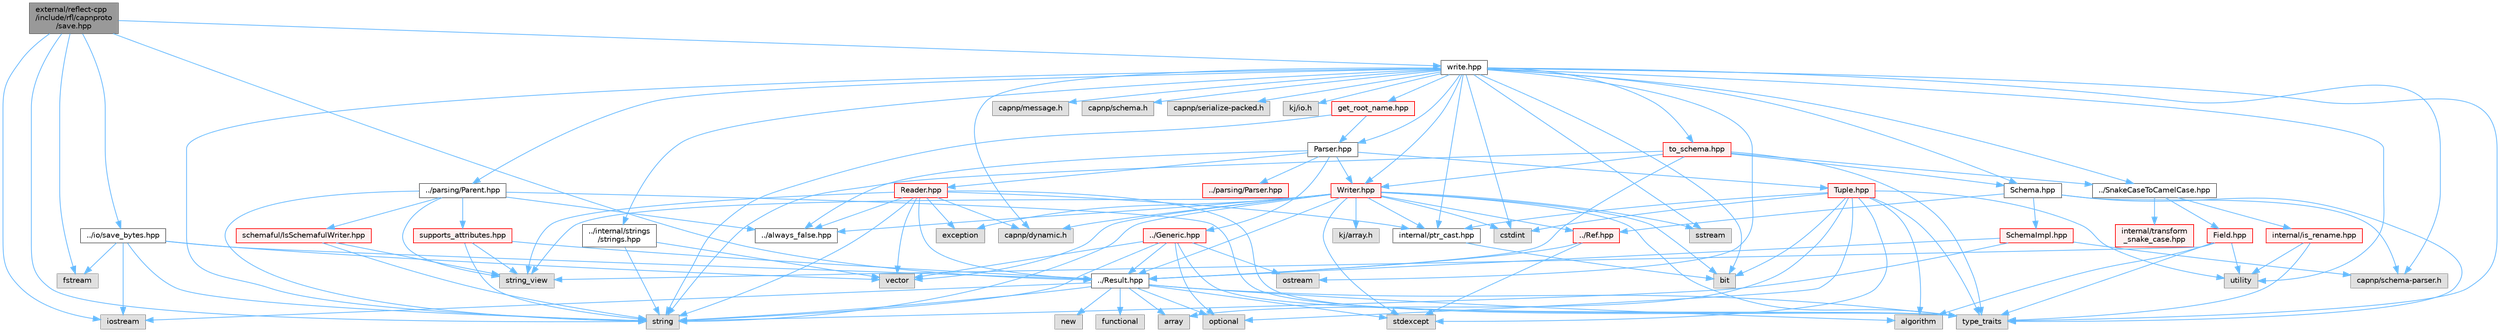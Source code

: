 digraph "external/reflect-cpp/include/rfl/capnproto/save.hpp"
{
 // LATEX_PDF_SIZE
  bgcolor="transparent";
  edge [fontname=Helvetica,fontsize=10,labelfontname=Helvetica,labelfontsize=10];
  node [fontname=Helvetica,fontsize=10,shape=box,height=0.2,width=0.4];
  Node1 [id="Node000001",label="external/reflect-cpp\l/include/rfl/capnproto\l/save.hpp",height=0.2,width=0.4,color="gray40", fillcolor="grey60", style="filled", fontcolor="black",tooltip=" "];
  Node1 -> Node2 [id="edge1_Node000001_Node000002",color="steelblue1",style="solid",tooltip=" "];
  Node2 [id="Node000002",label="fstream",height=0.2,width=0.4,color="grey60", fillcolor="#E0E0E0", style="filled",tooltip=" "];
  Node1 -> Node3 [id="edge2_Node000001_Node000003",color="steelblue1",style="solid",tooltip=" "];
  Node3 [id="Node000003",label="iostream",height=0.2,width=0.4,color="grey60", fillcolor="#E0E0E0", style="filled",tooltip=" "];
  Node1 -> Node4 [id="edge3_Node000001_Node000004",color="steelblue1",style="solid",tooltip=" "];
  Node4 [id="Node000004",label="string",height=0.2,width=0.4,color="grey60", fillcolor="#E0E0E0", style="filled",tooltip=" "];
  Node1 -> Node5 [id="edge4_Node000001_Node000005",color="steelblue1",style="solid",tooltip=" "];
  Node5 [id="Node000005",label="../Result.hpp",height=0.2,width=0.4,color="grey40", fillcolor="white", style="filled",URL="$_result_8hpp.html",tooltip=" "];
  Node5 -> Node6 [id="edge5_Node000005_Node000006",color="steelblue1",style="solid",tooltip=" "];
  Node6 [id="Node000006",label="algorithm",height=0.2,width=0.4,color="grey60", fillcolor="#E0E0E0", style="filled",tooltip=" "];
  Node5 -> Node7 [id="edge6_Node000005_Node000007",color="steelblue1",style="solid",tooltip=" "];
  Node7 [id="Node000007",label="array",height=0.2,width=0.4,color="grey60", fillcolor="#E0E0E0", style="filled",tooltip=" "];
  Node5 -> Node8 [id="edge7_Node000005_Node000008",color="steelblue1",style="solid",tooltip=" "];
  Node8 [id="Node000008",label="functional",height=0.2,width=0.4,color="grey60", fillcolor="#E0E0E0", style="filled",tooltip=" "];
  Node5 -> Node3 [id="edge8_Node000005_Node000003",color="steelblue1",style="solid",tooltip=" "];
  Node5 -> Node9 [id="edge9_Node000005_Node000009",color="steelblue1",style="solid",tooltip=" "];
  Node9 [id="Node000009",label="new",height=0.2,width=0.4,color="grey60", fillcolor="#E0E0E0", style="filled",tooltip=" "];
  Node5 -> Node10 [id="edge10_Node000005_Node000010",color="steelblue1",style="solid",tooltip=" "];
  Node10 [id="Node000010",label="optional",height=0.2,width=0.4,color="grey60", fillcolor="#E0E0E0", style="filled",tooltip=" "];
  Node5 -> Node11 [id="edge11_Node000005_Node000011",color="steelblue1",style="solid",tooltip=" "];
  Node11 [id="Node000011",label="stdexcept",height=0.2,width=0.4,color="grey60", fillcolor="#E0E0E0", style="filled",tooltip=" "];
  Node5 -> Node4 [id="edge12_Node000005_Node000004",color="steelblue1",style="solid",tooltip=" "];
  Node5 -> Node12 [id="edge13_Node000005_Node000012",color="steelblue1",style="solid",tooltip=" "];
  Node12 [id="Node000012",label="type_traits",height=0.2,width=0.4,color="grey60", fillcolor="#E0E0E0", style="filled",tooltip=" "];
  Node1 -> Node13 [id="edge14_Node000001_Node000013",color="steelblue1",style="solid",tooltip=" "];
  Node13 [id="Node000013",label="../io/save_bytes.hpp",height=0.2,width=0.4,color="grey40", fillcolor="white", style="filled",URL="$save__bytes_8hpp.html",tooltip=" "];
  Node13 -> Node2 [id="edge15_Node000013_Node000002",color="steelblue1",style="solid",tooltip=" "];
  Node13 -> Node3 [id="edge16_Node000013_Node000003",color="steelblue1",style="solid",tooltip=" "];
  Node13 -> Node4 [id="edge17_Node000013_Node000004",color="steelblue1",style="solid",tooltip=" "];
  Node13 -> Node14 [id="edge18_Node000013_Node000014",color="steelblue1",style="solid",tooltip=" "];
  Node14 [id="Node000014",label="vector",height=0.2,width=0.4,color="grey60", fillcolor="#E0E0E0", style="filled",tooltip=" "];
  Node13 -> Node5 [id="edge19_Node000013_Node000005",color="steelblue1",style="solid",tooltip=" "];
  Node1 -> Node15 [id="edge20_Node000001_Node000015",color="steelblue1",style="solid",tooltip=" "];
  Node15 [id="Node000015",label="write.hpp",height=0.2,width=0.4,color="grey40", fillcolor="white", style="filled",URL="$capnproto_2write_8hpp.html",tooltip=" "];
  Node15 -> Node16 [id="edge21_Node000015_Node000016",color="steelblue1",style="solid",tooltip=" "];
  Node16 [id="Node000016",label="capnp/dynamic.h",height=0.2,width=0.4,color="grey60", fillcolor="#E0E0E0", style="filled",tooltip=" "];
  Node15 -> Node17 [id="edge22_Node000015_Node000017",color="steelblue1",style="solid",tooltip=" "];
  Node17 [id="Node000017",label="capnp/message.h",height=0.2,width=0.4,color="grey60", fillcolor="#E0E0E0", style="filled",tooltip=" "];
  Node15 -> Node18 [id="edge23_Node000015_Node000018",color="steelblue1",style="solid",tooltip=" "];
  Node18 [id="Node000018",label="capnp/schema-parser.h",height=0.2,width=0.4,color="grey60", fillcolor="#E0E0E0", style="filled",tooltip=" "];
  Node15 -> Node19 [id="edge24_Node000015_Node000019",color="steelblue1",style="solid",tooltip=" "];
  Node19 [id="Node000019",label="capnp/schema.h",height=0.2,width=0.4,color="grey60", fillcolor="#E0E0E0", style="filled",tooltip=" "];
  Node15 -> Node20 [id="edge25_Node000015_Node000020",color="steelblue1",style="solid",tooltip=" "];
  Node20 [id="Node000020",label="capnp/serialize-packed.h",height=0.2,width=0.4,color="grey60", fillcolor="#E0E0E0", style="filled",tooltip=" "];
  Node15 -> Node21 [id="edge26_Node000015_Node000021",color="steelblue1",style="solid",tooltip=" "];
  Node21 [id="Node000021",label="kj/io.h",height=0.2,width=0.4,color="grey60", fillcolor="#E0E0E0", style="filled",tooltip=" "];
  Node15 -> Node22 [id="edge27_Node000015_Node000022",color="steelblue1",style="solid",tooltip=" "];
  Node22 [id="Node000022",label="bit",height=0.2,width=0.4,color="grey60", fillcolor="#E0E0E0", style="filled",tooltip=" "];
  Node15 -> Node23 [id="edge28_Node000015_Node000023",color="steelblue1",style="solid",tooltip=" "];
  Node23 [id="Node000023",label="cstdint",height=0.2,width=0.4,color="grey60", fillcolor="#E0E0E0", style="filled",tooltip=" "];
  Node15 -> Node24 [id="edge29_Node000015_Node000024",color="steelblue1",style="solid",tooltip=" "];
  Node24 [id="Node000024",label="ostream",height=0.2,width=0.4,color="grey60", fillcolor="#E0E0E0", style="filled",tooltip=" "];
  Node15 -> Node25 [id="edge30_Node000015_Node000025",color="steelblue1",style="solid",tooltip=" "];
  Node25 [id="Node000025",label="sstream",height=0.2,width=0.4,color="grey60", fillcolor="#E0E0E0", style="filled",tooltip=" "];
  Node15 -> Node4 [id="edge31_Node000015_Node000004",color="steelblue1",style="solid",tooltip=" "];
  Node15 -> Node12 [id="edge32_Node000015_Node000012",color="steelblue1",style="solid",tooltip=" "];
  Node15 -> Node26 [id="edge33_Node000015_Node000026",color="steelblue1",style="solid",tooltip=" "];
  Node26 [id="Node000026",label="utility",height=0.2,width=0.4,color="grey60", fillcolor="#E0E0E0", style="filled",tooltip=" "];
  Node15 -> Node27 [id="edge34_Node000015_Node000027",color="steelblue1",style="solid",tooltip=" "];
  Node27 [id="Node000027",label="../SnakeCaseToCamelCase.hpp",height=0.2,width=0.4,color="grey40", fillcolor="white", style="filled",URL="$_snake_case_to_camel_case_8hpp.html",tooltip=" "];
  Node27 -> Node28 [id="edge35_Node000027_Node000028",color="steelblue1",style="solid",tooltip=" "];
  Node28 [id="Node000028",label="Field.hpp",height=0.2,width=0.4,color="red", fillcolor="#FFF0F0", style="filled",URL="$_field_8hpp.html",tooltip=" "];
  Node28 -> Node6 [id="edge36_Node000028_Node000006",color="steelblue1",style="solid",tooltip=" "];
  Node28 -> Node29 [id="edge37_Node000028_Node000029",color="steelblue1",style="solid",tooltip=" "];
  Node29 [id="Node000029",label="string_view",height=0.2,width=0.4,color="grey60", fillcolor="#E0E0E0", style="filled",tooltip=" "];
  Node28 -> Node12 [id="edge38_Node000028_Node000012",color="steelblue1",style="solid",tooltip=" "];
  Node28 -> Node26 [id="edge39_Node000028_Node000026",color="steelblue1",style="solid",tooltip=" "];
  Node27 -> Node47 [id="edge40_Node000027_Node000047",color="steelblue1",style="solid",tooltip=" "];
  Node47 [id="Node000047",label="internal/is_rename.hpp",height=0.2,width=0.4,color="red", fillcolor="#FFF0F0", style="filled",URL="$is__rename_8hpp.html",tooltip=" "];
  Node47 -> Node12 [id="edge41_Node000047_Node000012",color="steelblue1",style="solid",tooltip=" "];
  Node47 -> Node26 [id="edge42_Node000047_Node000026",color="steelblue1",style="solid",tooltip=" "];
  Node27 -> Node49 [id="edge43_Node000027_Node000049",color="steelblue1",style="solid",tooltip=" "];
  Node49 [id="Node000049",label="internal/transform\l_snake_case.hpp",height=0.2,width=0.4,color="red", fillcolor="#FFF0F0", style="filled",URL="$transform__snake__case_8hpp.html",tooltip=" "];
  Node15 -> Node38 [id="edge44_Node000015_Node000038",color="steelblue1",style="solid",tooltip=" "];
  Node38 [id="Node000038",label="internal/ptr_cast.hpp",height=0.2,width=0.4,color="grey40", fillcolor="white", style="filled",URL="$ptr__cast_8hpp.html",tooltip=" "];
  Node38 -> Node22 [id="edge45_Node000038_Node000022",color="steelblue1",style="solid",tooltip=" "];
  Node15 -> Node50 [id="edge46_Node000015_Node000050",color="steelblue1",style="solid",tooltip=" "];
  Node50 [id="Node000050",label="../internal/strings\l/strings.hpp",height=0.2,width=0.4,color="grey40", fillcolor="white", style="filled",URL="$strings_8hpp.html",tooltip=" "];
  Node50 -> Node4 [id="edge47_Node000050_Node000004",color="steelblue1",style="solid",tooltip=" "];
  Node50 -> Node14 [id="edge48_Node000050_Node000014",color="steelblue1",style="solid",tooltip=" "];
  Node15 -> Node51 [id="edge49_Node000015_Node000051",color="steelblue1",style="solid",tooltip=" "];
  Node51 [id="Node000051",label="../parsing/Parent.hpp",height=0.2,width=0.4,color="grey40", fillcolor="white", style="filled",URL="$_parent_8hpp.html",tooltip=" "];
  Node51 -> Node4 [id="edge50_Node000051_Node000004",color="steelblue1",style="solid",tooltip=" "];
  Node51 -> Node29 [id="edge51_Node000051_Node000029",color="steelblue1",style="solid",tooltip=" "];
  Node51 -> Node12 [id="edge52_Node000051_Node000012",color="steelblue1",style="solid",tooltip=" "];
  Node51 -> Node52 [id="edge53_Node000051_Node000052",color="steelblue1",style="solid",tooltip=" "];
  Node52 [id="Node000052",label="../always_false.hpp",height=0.2,width=0.4,color="grey40", fillcolor="white", style="filled",URL="$always__false_8hpp.html",tooltip=" "];
  Node51 -> Node53 [id="edge54_Node000051_Node000053",color="steelblue1",style="solid",tooltip=" "];
  Node53 [id="Node000053",label="schemaful/IsSchemafulWriter.hpp",height=0.2,width=0.4,color="red", fillcolor="#FFF0F0", style="filled",URL="$_is_schemaful_writer_8hpp.html",tooltip=" "];
  Node53 -> Node4 [id="edge55_Node000053_Node000004",color="steelblue1",style="solid",tooltip=" "];
  Node53 -> Node29 [id="edge56_Node000053_Node000029",color="steelblue1",style="solid",tooltip=" "];
  Node51 -> Node56 [id="edge57_Node000051_Node000056",color="steelblue1",style="solid",tooltip=" "];
  Node56 [id="Node000056",label="supports_attributes.hpp",height=0.2,width=0.4,color="red", fillcolor="#FFF0F0", style="filled",URL="$supports__attributes_8hpp.html",tooltip=" "];
  Node56 -> Node4 [id="edge58_Node000056_Node000004",color="steelblue1",style="solid",tooltip=" "];
  Node56 -> Node29 [id="edge59_Node000056_Node000029",color="steelblue1",style="solid",tooltip=" "];
  Node56 -> Node5 [id="edge60_Node000056_Node000005",color="steelblue1",style="solid",tooltip=" "];
  Node15 -> Node57 [id="edge61_Node000015_Node000057",color="steelblue1",style="solid",tooltip=" "];
  Node57 [id="Node000057",label="Parser.hpp",height=0.2,width=0.4,color="grey40", fillcolor="white", style="filled",URL="$capnproto_2_parser_8hpp.html",tooltip=" "];
  Node57 -> Node58 [id="edge62_Node000057_Node000058",color="steelblue1",style="solid",tooltip=" "];
  Node58 [id="Node000058",label="../Generic.hpp",height=0.2,width=0.4,color="red", fillcolor="#FFF0F0", style="filled",URL="$_generic_8hpp.html",tooltip=" "];
  Node58 -> Node10 [id="edge63_Node000058_Node000010",color="steelblue1",style="solid",tooltip=" "];
  Node58 -> Node24 [id="edge64_Node000058_Node000024",color="steelblue1",style="solid",tooltip=" "];
  Node58 -> Node4 [id="edge65_Node000058_Node000004",color="steelblue1",style="solid",tooltip=" "];
  Node58 -> Node12 [id="edge66_Node000058_Node000012",color="steelblue1",style="solid",tooltip=" "];
  Node58 -> Node14 [id="edge67_Node000058_Node000014",color="steelblue1",style="solid",tooltip=" "];
  Node58 -> Node5 [id="edge68_Node000058_Node000005",color="steelblue1",style="solid",tooltip=" "];
  Node57 -> Node33 [id="edge69_Node000057_Node000033",color="steelblue1",style="solid",tooltip=" "];
  Node33 [id="Node000033",label="Tuple.hpp",height=0.2,width=0.4,color="red", fillcolor="#FFF0F0", style="filled",URL="$_tuple_8hpp.html",tooltip=" "];
  Node33 -> Node6 [id="edge70_Node000033_Node000006",color="steelblue1",style="solid",tooltip=" "];
  Node33 -> Node7 [id="edge71_Node000033_Node000007",color="steelblue1",style="solid",tooltip=" "];
  Node33 -> Node22 [id="edge72_Node000033_Node000022",color="steelblue1",style="solid",tooltip=" "];
  Node33 -> Node23 [id="edge73_Node000033_Node000023",color="steelblue1",style="solid",tooltip=" "];
  Node33 -> Node10 [id="edge74_Node000033_Node000010",color="steelblue1",style="solid",tooltip=" "];
  Node33 -> Node11 [id="edge75_Node000033_Node000011",color="steelblue1",style="solid",tooltip=" "];
  Node33 -> Node12 [id="edge76_Node000033_Node000012",color="steelblue1",style="solid",tooltip=" "];
  Node33 -> Node26 [id="edge77_Node000033_Node000026",color="steelblue1",style="solid",tooltip=" "];
  Node33 -> Node38 [id="edge78_Node000033_Node000038",color="steelblue1",style="solid",tooltip=" "];
  Node57 -> Node52 [id="edge79_Node000057_Node000052",color="steelblue1",style="solid",tooltip=" "];
  Node57 -> Node65 [id="edge80_Node000057_Node000065",color="steelblue1",style="solid",tooltip=" "];
  Node65 [id="Node000065",label="../parsing/Parser.hpp",height=0.2,width=0.4,color="red", fillcolor="#FFF0F0", style="filled",URL="$parsing_2_parser_8hpp.html",tooltip=" "];
  Node57 -> Node255 [id="edge81_Node000057_Node000255",color="steelblue1",style="solid",tooltip=" "];
  Node255 [id="Node000255",label="Reader.hpp",height=0.2,width=0.4,color="red", fillcolor="#FFF0F0", style="filled",URL="$capnproto_2_reader_8hpp.html",tooltip=" "];
  Node255 -> Node16 [id="edge82_Node000255_Node000016",color="steelblue1",style="solid",tooltip=" "];
  Node255 -> Node256 [id="edge83_Node000255_Node000256",color="steelblue1",style="solid",tooltip=" "];
  Node256 [id="Node000256",label="exception",height=0.2,width=0.4,color="grey60", fillcolor="#E0E0E0", style="filled",tooltip=" "];
  Node255 -> Node4 [id="edge84_Node000255_Node000004",color="steelblue1",style="solid",tooltip=" "];
  Node255 -> Node29 [id="edge85_Node000255_Node000029",color="steelblue1",style="solid",tooltip=" "];
  Node255 -> Node12 [id="edge86_Node000255_Node000012",color="steelblue1",style="solid",tooltip=" "];
  Node255 -> Node14 [id="edge87_Node000255_Node000014",color="steelblue1",style="solid",tooltip=" "];
  Node255 -> Node5 [id="edge88_Node000255_Node000005",color="steelblue1",style="solid",tooltip=" "];
  Node255 -> Node52 [id="edge89_Node000255_Node000052",color="steelblue1",style="solid",tooltip=" "];
  Node255 -> Node38 [id="edge90_Node000255_Node000038",color="steelblue1",style="solid",tooltip=" "];
  Node57 -> Node257 [id="edge91_Node000057_Node000257",color="steelblue1",style="solid",tooltip=" "];
  Node257 [id="Node000257",label="Writer.hpp",height=0.2,width=0.4,color="red", fillcolor="#FFF0F0", style="filled",URL="$capnproto_2_writer_8hpp.html",tooltip=" "];
  Node257 -> Node16 [id="edge92_Node000257_Node000016",color="steelblue1",style="solid",tooltip=" "];
  Node257 -> Node258 [id="edge93_Node000257_Node000258",color="steelblue1",style="solid",tooltip=" "];
  Node258 [id="Node000258",label="kj/array.h",height=0.2,width=0.4,color="grey60", fillcolor="#E0E0E0", style="filled",tooltip=" "];
  Node257 -> Node22 [id="edge94_Node000257_Node000022",color="steelblue1",style="solid",tooltip=" "];
  Node257 -> Node23 [id="edge95_Node000257_Node000023",color="steelblue1",style="solid",tooltip=" "];
  Node257 -> Node256 [id="edge96_Node000257_Node000256",color="steelblue1",style="solid",tooltip=" "];
  Node257 -> Node25 [id="edge97_Node000257_Node000025",color="steelblue1",style="solid",tooltip=" "];
  Node257 -> Node11 [id="edge98_Node000257_Node000011",color="steelblue1",style="solid",tooltip=" "];
  Node257 -> Node4 [id="edge99_Node000257_Node000004",color="steelblue1",style="solid",tooltip=" "];
  Node257 -> Node29 [id="edge100_Node000257_Node000029",color="steelblue1",style="solid",tooltip=" "];
  Node257 -> Node12 [id="edge101_Node000257_Node000012",color="steelblue1",style="solid",tooltip=" "];
  Node257 -> Node14 [id="edge102_Node000257_Node000014",color="steelblue1",style="solid",tooltip=" "];
  Node257 -> Node68 [id="edge103_Node000257_Node000068",color="steelblue1",style="solid",tooltip=" "];
  Node68 [id="Node000068",label="../Ref.hpp",height=0.2,width=0.4,color="red", fillcolor="#FFF0F0", style="filled",URL="$_ref_8hpp.html",tooltip=" "];
  Node68 -> Node11 [id="edge104_Node000068_Node000011",color="steelblue1",style="solid",tooltip=" "];
  Node68 -> Node5 [id="edge105_Node000068_Node000005",color="steelblue1",style="solid",tooltip=" "];
  Node257 -> Node5 [id="edge106_Node000257_Node000005",color="steelblue1",style="solid",tooltip=" "];
  Node257 -> Node52 [id="edge107_Node000257_Node000052",color="steelblue1",style="solid",tooltip=" "];
  Node257 -> Node38 [id="edge108_Node000257_Node000038",color="steelblue1",style="solid",tooltip=" "];
  Node15 -> Node259 [id="edge109_Node000015_Node000259",color="steelblue1",style="solid",tooltip=" "];
  Node259 [id="Node000259",label="Schema.hpp",height=0.2,width=0.4,color="grey40", fillcolor="white", style="filled",URL="$capnproto_2_schema_8hpp.html",tooltip=" "];
  Node259 -> Node18 [id="edge110_Node000259_Node000018",color="steelblue1",style="solid",tooltip=" "];
  Node259 -> Node12 [id="edge111_Node000259_Node000012",color="steelblue1",style="solid",tooltip=" "];
  Node259 -> Node68 [id="edge112_Node000259_Node000068",color="steelblue1",style="solid",tooltip=" "];
  Node259 -> Node260 [id="edge113_Node000259_Node000260",color="steelblue1",style="solid",tooltip=" "];
  Node260 [id="Node000260",label="SchemaImpl.hpp",height=0.2,width=0.4,color="red", fillcolor="#FFF0F0", style="filled",URL="$capnproto_2_schema_impl_8hpp.html",tooltip=" "];
  Node260 -> Node18 [id="edge114_Node000260_Node000018",color="steelblue1",style="solid",tooltip=" "];
  Node260 -> Node4 [id="edge115_Node000260_Node000004",color="steelblue1",style="solid",tooltip=" "];
  Node260 -> Node5 [id="edge116_Node000260_Node000005",color="steelblue1",style="solid",tooltip=" "];
  Node15 -> Node257 [id="edge117_Node000015_Node000257",color="steelblue1",style="solid",tooltip=" "];
  Node15 -> Node261 [id="edge118_Node000015_Node000261",color="steelblue1",style="solid",tooltip=" "];
  Node261 [id="Node000261",label="get_root_name.hpp",height=0.2,width=0.4,color="red", fillcolor="#FFF0F0", style="filled",URL="$get__root__name_8hpp.html",tooltip=" "];
  Node261 -> Node4 [id="edge119_Node000261_Node000004",color="steelblue1",style="solid",tooltip=" "];
  Node261 -> Node57 [id="edge120_Node000261_Node000057",color="steelblue1",style="solid",tooltip=" "];
  Node15 -> Node263 [id="edge121_Node000015_Node000263",color="steelblue1",style="solid",tooltip=" "];
  Node263 [id="Node000263",label="to_schema.hpp",height=0.2,width=0.4,color="red", fillcolor="#FFF0F0", style="filled",URL="$capnproto_2to__schema_8hpp.html",tooltip=" "];
  Node263 -> Node4 [id="edge122_Node000263_Node000004",color="steelblue1",style="solid",tooltip=" "];
  Node263 -> Node12 [id="edge123_Node000263_Node000012",color="steelblue1",style="solid",tooltip=" "];
  Node263 -> Node5 [id="edge124_Node000263_Node000005",color="steelblue1",style="solid",tooltip=" "];
  Node263 -> Node27 [id="edge125_Node000263_Node000027",color="steelblue1",style="solid",tooltip=" "];
  Node263 -> Node259 [id="edge126_Node000263_Node000259",color="steelblue1",style="solid",tooltip=" "];
  Node263 -> Node257 [id="edge127_Node000263_Node000257",color="steelblue1",style="solid",tooltip=" "];
}
